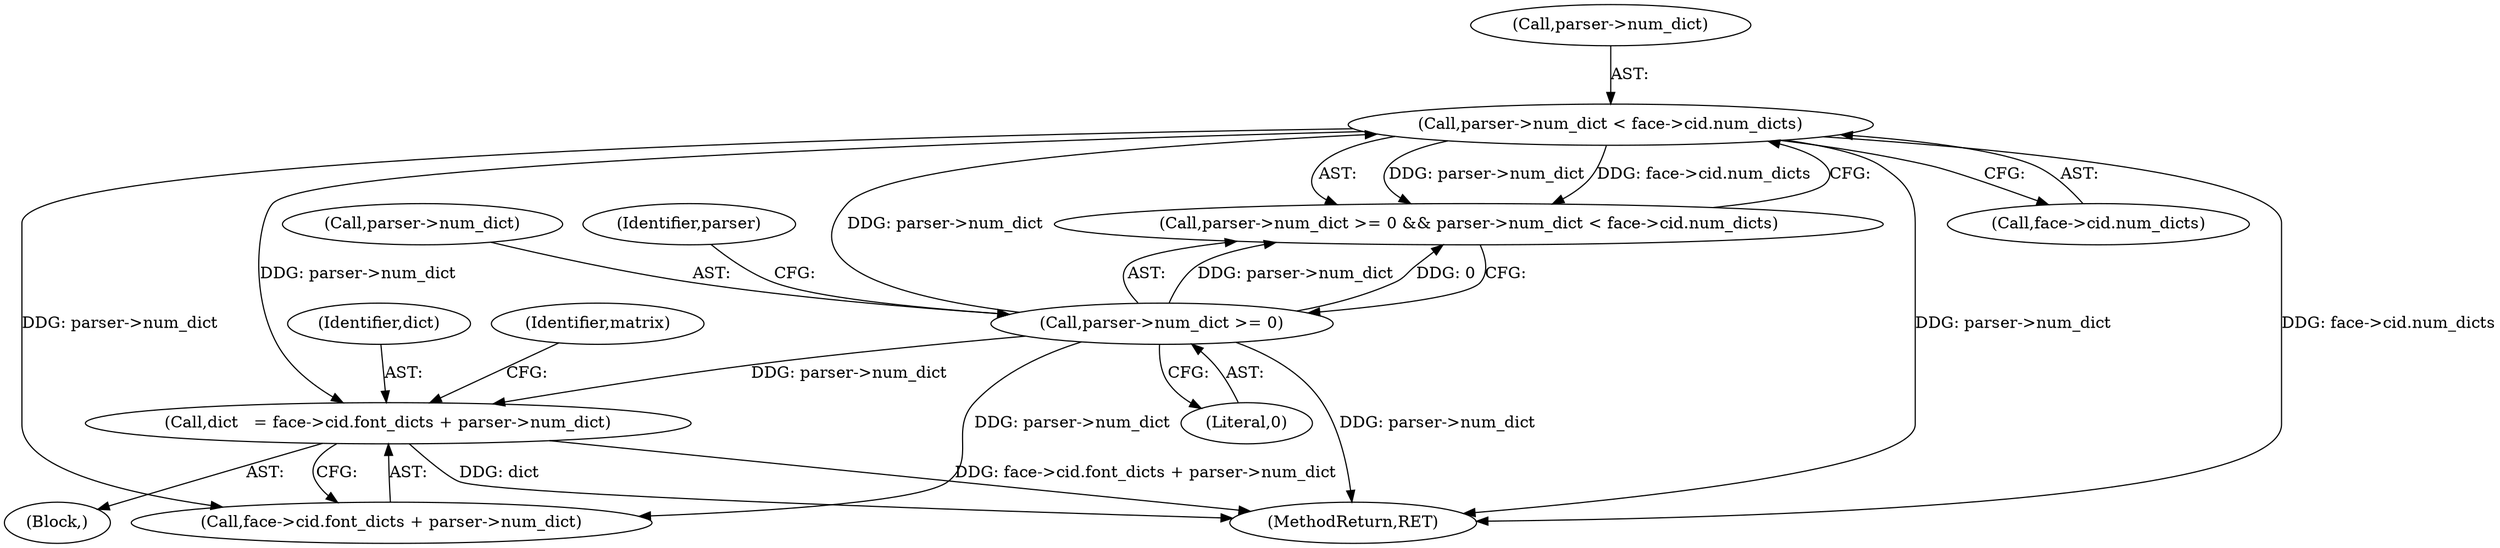 digraph "0_savannah_8b281f83e8516535756f92dbf90940ac44bd45e1@integer" {
"1000138" [label="(Call,dict   = face->cid.font_dicts + parser->num_dict)"];
"1000126" [label="(Call,parser->num_dict < face->cid.num_dicts)"];
"1000121" [label="(Call,parser->num_dict >= 0)"];
"1000135" [label="(Block,)"];
"1000139" [label="(Identifier,dict)"];
"1000121" [label="(Call,parser->num_dict >= 0)"];
"1000130" [label="(Call,face->cid.num_dicts)"];
"1000122" [label="(Call,parser->num_dict)"];
"1000126" [label="(Call,parser->num_dict < face->cid.num_dicts)"];
"1000138" [label="(Call,dict   = face->cid.font_dicts + parser->num_dict)"];
"1000120" [label="(Call,parser->num_dict >= 0 && parser->num_dict < face->cid.num_dicts)"];
"1000248" [label="(MethodReturn,RET)"];
"1000127" [label="(Call,parser->num_dict)"];
"1000150" [label="(Identifier,matrix)"];
"1000125" [label="(Literal,0)"];
"1000140" [label="(Call,face->cid.font_dicts + parser->num_dict)"];
"1000128" [label="(Identifier,parser)"];
"1000138" -> "1000135"  [label="AST: "];
"1000138" -> "1000140"  [label="CFG: "];
"1000139" -> "1000138"  [label="AST: "];
"1000140" -> "1000138"  [label="AST: "];
"1000150" -> "1000138"  [label="CFG: "];
"1000138" -> "1000248"  [label="DDG: dict"];
"1000138" -> "1000248"  [label="DDG: face->cid.font_dicts + parser->num_dict"];
"1000126" -> "1000138"  [label="DDG: parser->num_dict"];
"1000121" -> "1000138"  [label="DDG: parser->num_dict"];
"1000126" -> "1000120"  [label="AST: "];
"1000126" -> "1000130"  [label="CFG: "];
"1000127" -> "1000126"  [label="AST: "];
"1000130" -> "1000126"  [label="AST: "];
"1000120" -> "1000126"  [label="CFG: "];
"1000126" -> "1000248"  [label="DDG: parser->num_dict"];
"1000126" -> "1000248"  [label="DDG: face->cid.num_dicts"];
"1000126" -> "1000120"  [label="DDG: parser->num_dict"];
"1000126" -> "1000120"  [label="DDG: face->cid.num_dicts"];
"1000121" -> "1000126"  [label="DDG: parser->num_dict"];
"1000126" -> "1000140"  [label="DDG: parser->num_dict"];
"1000121" -> "1000120"  [label="AST: "];
"1000121" -> "1000125"  [label="CFG: "];
"1000122" -> "1000121"  [label="AST: "];
"1000125" -> "1000121"  [label="AST: "];
"1000128" -> "1000121"  [label="CFG: "];
"1000120" -> "1000121"  [label="CFG: "];
"1000121" -> "1000248"  [label="DDG: parser->num_dict"];
"1000121" -> "1000120"  [label="DDG: parser->num_dict"];
"1000121" -> "1000120"  [label="DDG: 0"];
"1000121" -> "1000140"  [label="DDG: parser->num_dict"];
}
